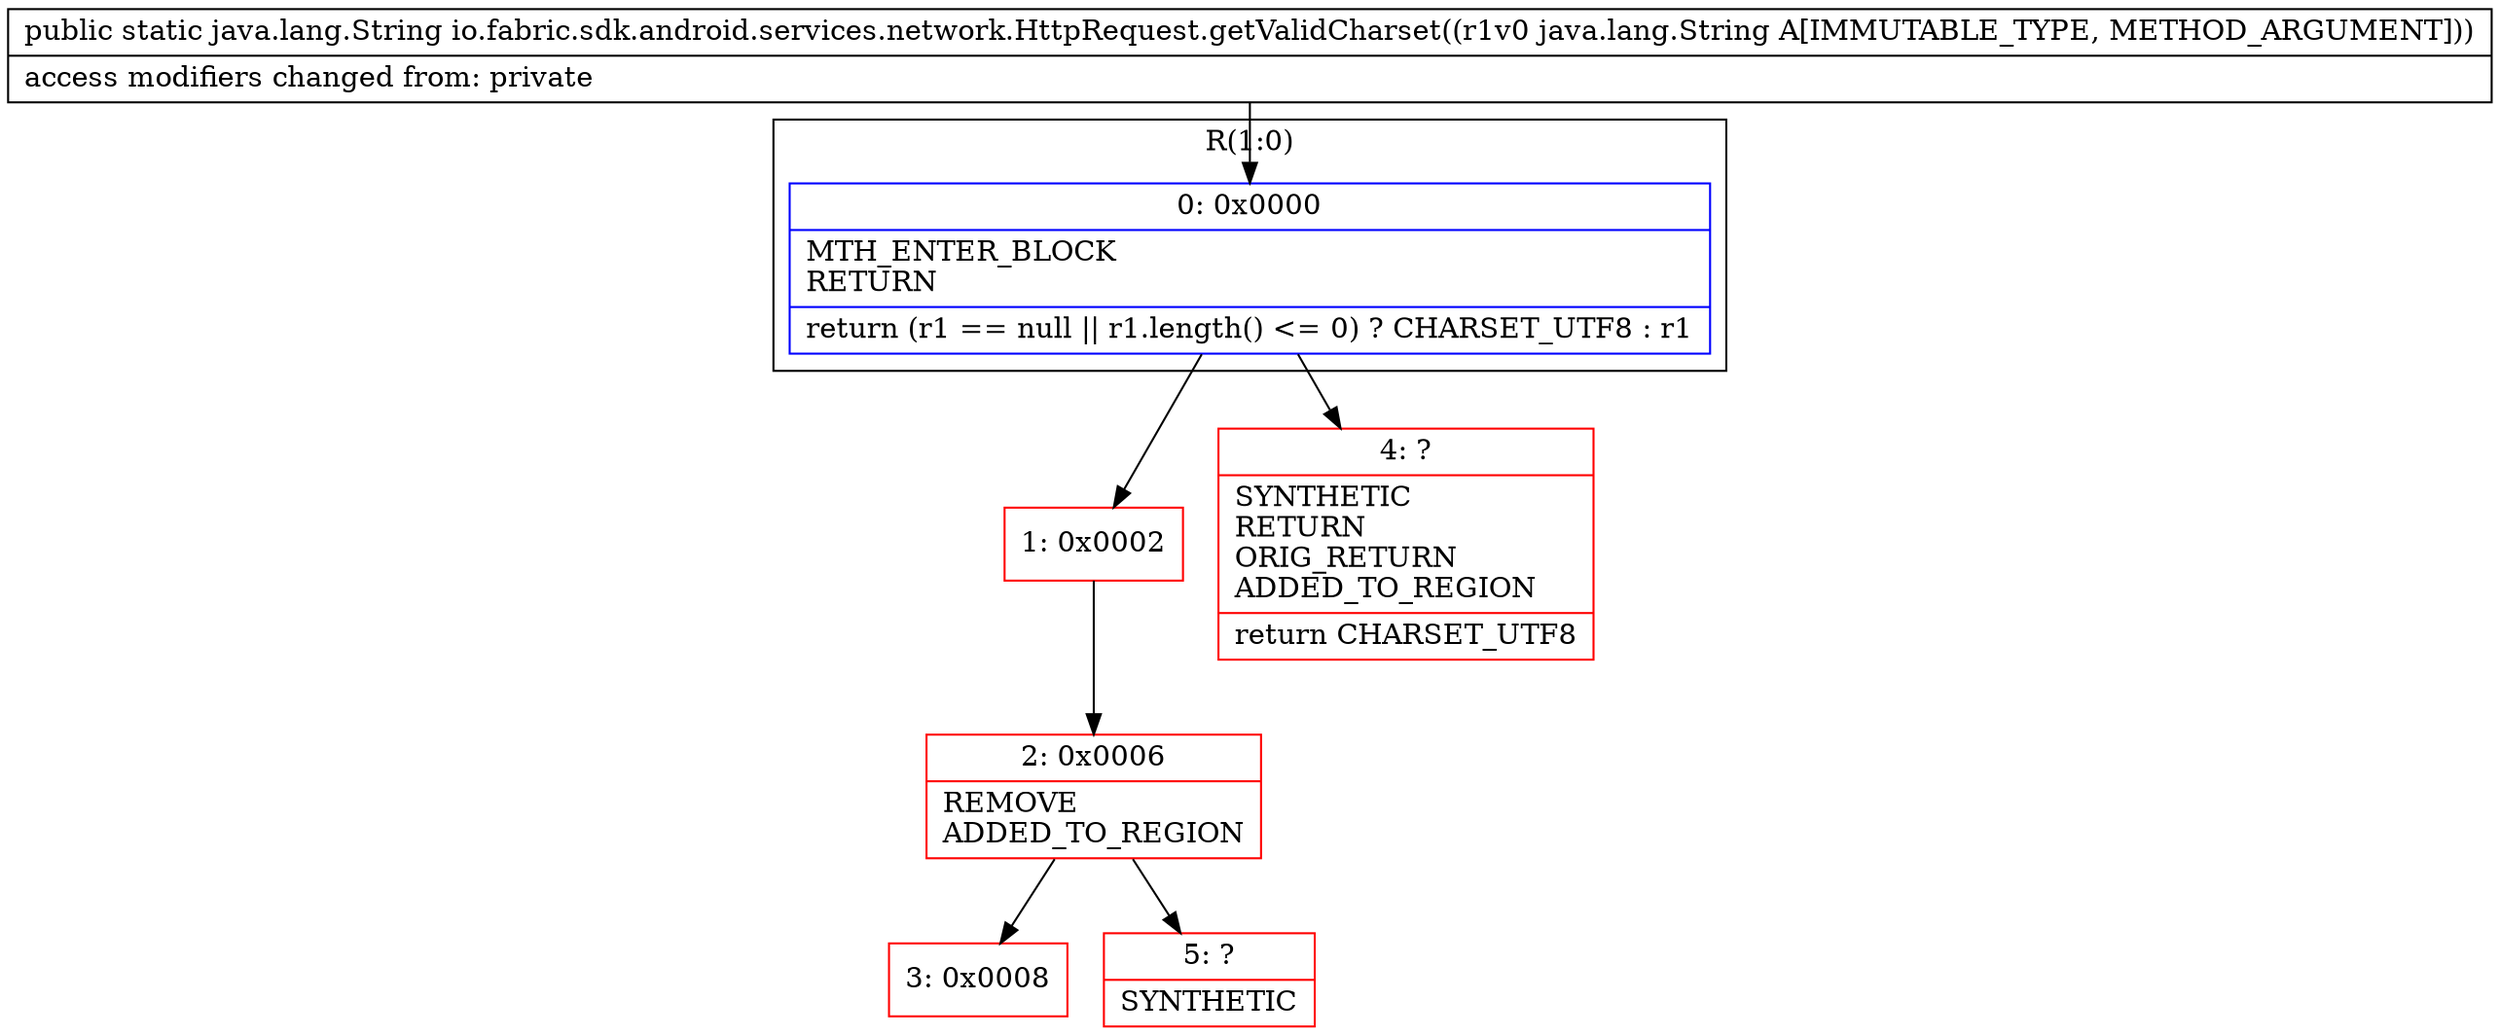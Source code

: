 digraph "CFG forio.fabric.sdk.android.services.network.HttpRequest.getValidCharset(Ljava\/lang\/String;)Ljava\/lang\/String;" {
subgraph cluster_Region_583480887 {
label = "R(1:0)";
node [shape=record,color=blue];
Node_0 [shape=record,label="{0\:\ 0x0000|MTH_ENTER_BLOCK\lRETURN\l|return (r1 == null \|\| r1.length() \<= 0) ? CHARSET_UTF8 : r1\l}"];
}
Node_1 [shape=record,color=red,label="{1\:\ 0x0002}"];
Node_2 [shape=record,color=red,label="{2\:\ 0x0006|REMOVE\lADDED_TO_REGION\l}"];
Node_3 [shape=record,color=red,label="{3\:\ 0x0008}"];
Node_4 [shape=record,color=red,label="{4\:\ ?|SYNTHETIC\lRETURN\lORIG_RETURN\lADDED_TO_REGION\l|return CHARSET_UTF8\l}"];
Node_5 [shape=record,color=red,label="{5\:\ ?|SYNTHETIC\l}"];
MethodNode[shape=record,label="{public static java.lang.String io.fabric.sdk.android.services.network.HttpRequest.getValidCharset((r1v0 java.lang.String A[IMMUTABLE_TYPE, METHOD_ARGUMENT]))  | access modifiers changed from: private\l}"];
MethodNode -> Node_0;
Node_0 -> Node_1;
Node_0 -> Node_4;
Node_1 -> Node_2;
Node_2 -> Node_3;
Node_2 -> Node_5;
}

